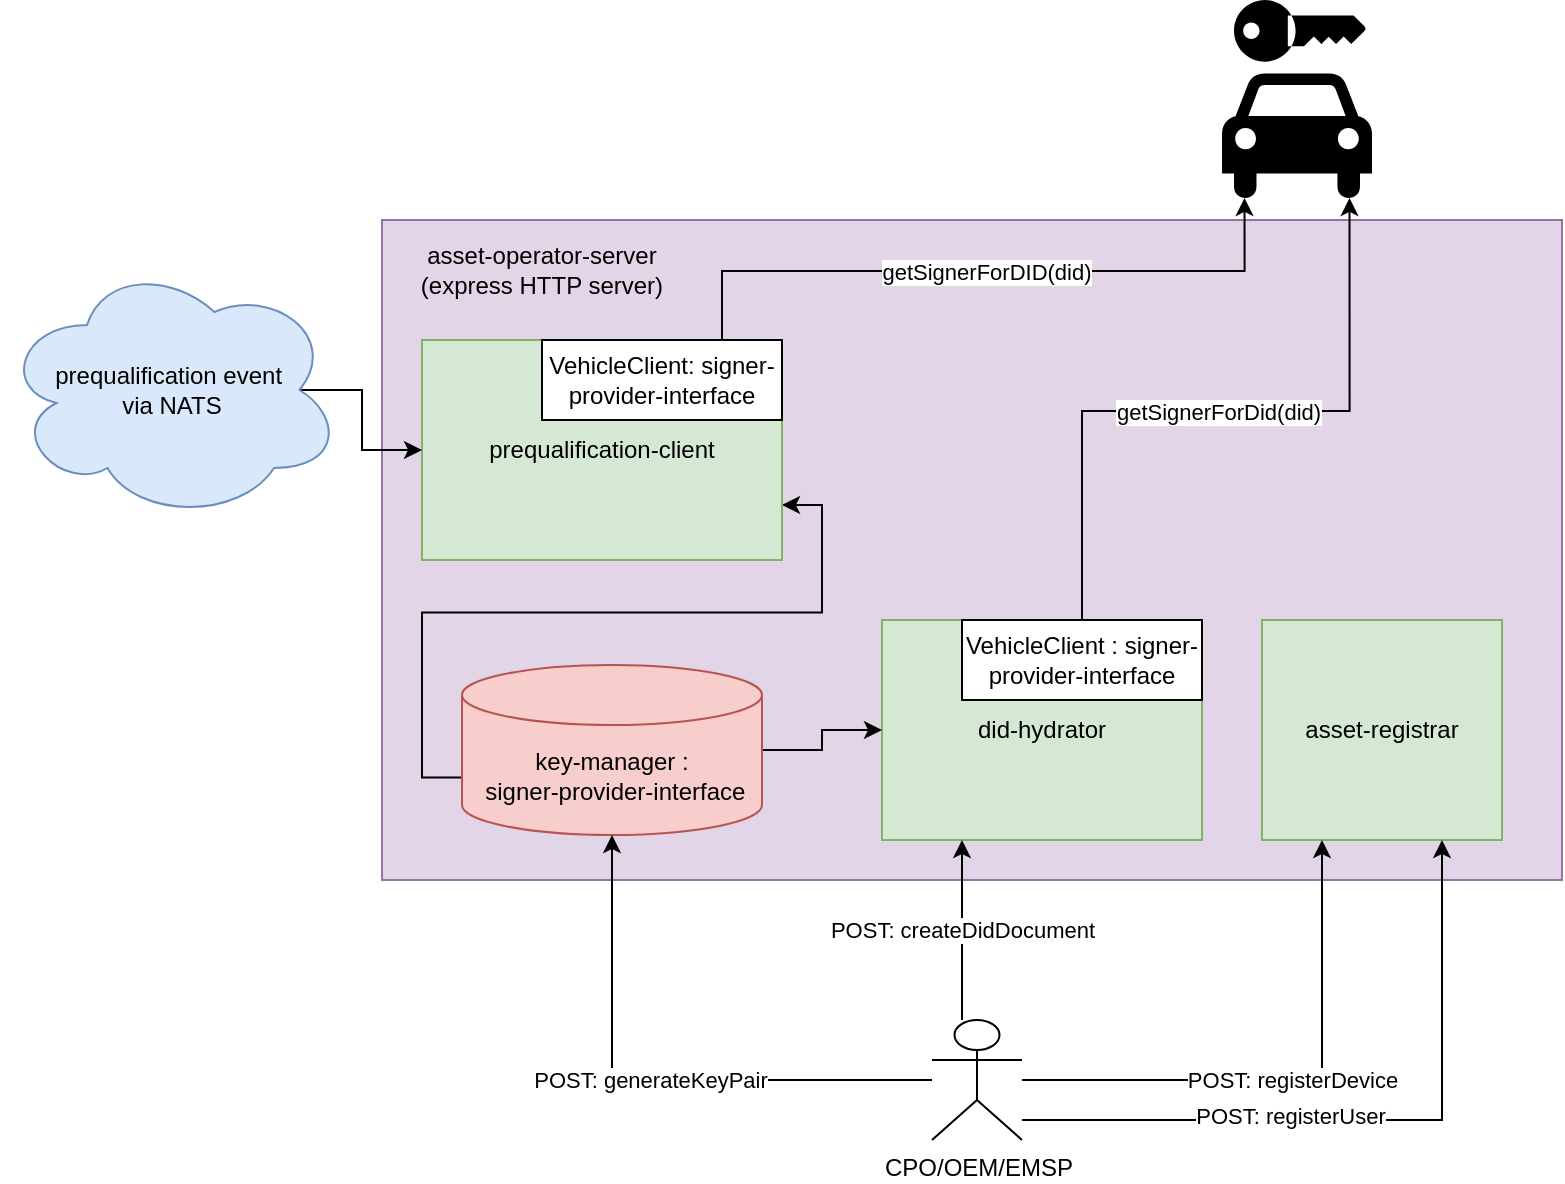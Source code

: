 <mxfile version="13.10.2"><diagram id="yGvaE43_NcQUKt1iMErg" name="Page-1"><mxGraphModel dx="1426" dy="807" grid="1" gridSize="10" guides="1" tooltips="1" connect="1" arrows="1" fold="1" page="1" pageScale="1" pageWidth="850" pageHeight="1100" math="0" shadow="0"><root><mxCell id="0"/><mxCell id="1" parent="0"/><mxCell id="cYk_yAAYVgcoVij9H97l-2" value="" style="rounded=0;whiteSpace=wrap;html=1;fillColor=#e1d5e7;strokeColor=#9673a6;" vertex="1" parent="1"><mxGeometry x="210" y="200" width="590" height="330" as="geometry"/></mxCell><mxCell id="cYk_yAAYVgcoVij9H97l-3" value="asset-operator-server&lt;br&gt;(express HTTP server)" style="text;html=1;strokeColor=none;fillColor=none;align=center;verticalAlign=middle;whiteSpace=wrap;rounded=0;dashed=1;" vertex="1" parent="1"><mxGeometry x="220" y="210" width="140" height="30" as="geometry"/></mxCell><mxCell id="cYk_yAAYVgcoVij9H97l-6" value="did-hydrator" style="rounded=0;whiteSpace=wrap;html=1;fillColor=#d5e8d4;strokeColor=#82b366;" vertex="1" parent="1"><mxGeometry x="460" y="400" width="160" height="110" as="geometry"/></mxCell><mxCell id="cYk_yAAYVgcoVij9H97l-25" style="edgeStyle=orthogonalEdgeStyle;rounded=0;orthogonalLoop=1;jettySize=auto;html=1;exitX=0;exitY=0;exitDx=0;exitDy=56.25;exitPerimeter=0;entryX=1;entryY=0.75;entryDx=0;entryDy=0;" edge="1" parent="1" source="cYk_yAAYVgcoVij9H97l-9" target="cYk_yAAYVgcoVij9H97l-14"><mxGeometry relative="1" as="geometry"/></mxCell><mxCell id="cYk_yAAYVgcoVij9H97l-38" style="edgeStyle=orthogonalEdgeStyle;rounded=0;orthogonalLoop=1;jettySize=auto;html=1;entryX=0;entryY=0.5;entryDx=0;entryDy=0;" edge="1" parent="1" source="cYk_yAAYVgcoVij9H97l-9" target="cYk_yAAYVgcoVij9H97l-6"><mxGeometry relative="1" as="geometry"/></mxCell><mxCell id="cYk_yAAYVgcoVij9H97l-9" value="&lt;span style=&quot;text-align: left&quot;&gt;key-manager :&lt;/span&gt;&lt;br style=&quot;text-align: left&quot;&gt;&lt;span style=&quot;text-align: left&quot;&gt;&amp;nbsp;signer-provider-interface&lt;/span&gt;" style="shape=cylinder3;whiteSpace=wrap;html=1;boundedLbl=1;backgroundOutline=1;size=15;fillColor=#f8cecc;strokeColor=#b85450;" vertex="1" parent="1"><mxGeometry x="250" y="422.5" width="150" height="85" as="geometry"/></mxCell><mxCell id="cYk_yAAYVgcoVij9H97l-11" value="asset-registrar" style="rounded=0;whiteSpace=wrap;html=1;spacingLeft=0;fillColor=#d5e8d4;strokeColor=#82b366;" vertex="1" parent="1"><mxGeometry x="650" y="400" width="120" height="110" as="geometry"/></mxCell><mxCell id="cYk_yAAYVgcoVij9H97l-31" value="getSignerForDid(did)" style="edgeStyle=orthogonalEdgeStyle;rounded=0;orthogonalLoop=1;jettySize=auto;html=1;exitX=0.5;exitY=0;exitDx=0;exitDy=0;entryX=0.85;entryY=0.98;entryDx=0;entryDy=0;entryPerimeter=0;" edge="1" parent="1" source="cYk_yAAYVgcoVij9H97l-13" target="cYk_yAAYVgcoVij9H97l-21"><mxGeometry relative="1" as="geometry"/></mxCell><mxCell id="cYk_yAAYVgcoVij9H97l-13" value="VehicleClient : signer-provider-interface" style="rounded=0;whiteSpace=wrap;html=1;" vertex="1" parent="1"><mxGeometry x="500" y="400" width="120" height="40" as="geometry"/></mxCell><mxCell id="cYk_yAAYVgcoVij9H97l-14" value="prequalification-client" style="rounded=0;whiteSpace=wrap;html=1;fillColor=#d5e8d4;strokeColor=#82b366;" vertex="1" parent="1"><mxGeometry x="230" y="260" width="180" height="110" as="geometry"/></mxCell><mxCell id="cYk_yAAYVgcoVij9H97l-23" value="getSignerForDID(did)" style="edgeStyle=orthogonalEdgeStyle;rounded=0;orthogonalLoop=1;jettySize=auto;html=1;exitX=0.75;exitY=0;exitDx=0;exitDy=0;entryX=0.15;entryY=0.98;entryDx=0;entryDy=0;entryPerimeter=0;" edge="1" parent="1" source="cYk_yAAYVgcoVij9H97l-17" target="cYk_yAAYVgcoVij9H97l-21"><mxGeometry relative="1" as="geometry"/></mxCell><mxCell id="cYk_yAAYVgcoVij9H97l-17" value="VehicleClient: signer-provider-interface" style="rounded=0;whiteSpace=wrap;html=1;" vertex="1" parent="1"><mxGeometry x="290" y="260" width="120" height="40" as="geometry"/></mxCell><mxCell id="cYk_yAAYVgcoVij9H97l-29" value="POST: generateKeyPair" style="edgeStyle=orthogonalEdgeStyle;rounded=0;orthogonalLoop=1;jettySize=auto;html=1;entryX=0.5;entryY=1;entryDx=0;entryDy=0;entryPerimeter=0;" edge="1" parent="1" source="cYk_yAAYVgcoVij9H97l-18" target="cYk_yAAYVgcoVij9H97l-9"><mxGeometry relative="1" as="geometry"/></mxCell><mxCell id="cYk_yAAYVgcoVij9H97l-34" value="POST: createDidDocument" style="edgeStyle=orthogonalEdgeStyle;rounded=0;orthogonalLoop=1;jettySize=auto;html=1;entryX=0.25;entryY=1;entryDx=0;entryDy=0;" edge="1" parent="1" source="cYk_yAAYVgcoVij9H97l-18" target="cYk_yAAYVgcoVij9H97l-6"><mxGeometry relative="1" as="geometry"><Array as="points"><mxPoint x="500" y="570"/><mxPoint x="500" y="570"/></Array></mxGeometry></mxCell><mxCell id="cYk_yAAYVgcoVij9H97l-35" value="POST: registerDevice" style="edgeStyle=orthogonalEdgeStyle;rounded=0;orthogonalLoop=1;jettySize=auto;html=1;entryX=0.25;entryY=1;entryDx=0;entryDy=0;" edge="1" parent="1" source="cYk_yAAYVgcoVij9H97l-18" target="cYk_yAAYVgcoVij9H97l-11"><mxGeometry relative="1" as="geometry"/></mxCell><mxCell id="cYk_yAAYVgcoVij9H97l-36" style="edgeStyle=orthogonalEdgeStyle;rounded=0;orthogonalLoop=1;jettySize=auto;html=1;entryX=0.75;entryY=1;entryDx=0;entryDy=0;" edge="1" parent="1" source="cYk_yAAYVgcoVij9H97l-18" target="cYk_yAAYVgcoVij9H97l-11"><mxGeometry relative="1" as="geometry"><Array as="points"><mxPoint x="740" y="650"/></Array></mxGeometry></mxCell><mxCell id="cYk_yAAYVgcoVij9H97l-37" value="POST: registerUser" style="edgeLabel;html=1;align=center;verticalAlign=middle;resizable=0;points=[];" vertex="1" connectable="0" parent="cYk_yAAYVgcoVij9H97l-36"><mxGeometry x="-0.235" y="2" relative="1" as="geometry"><mxPoint as="offset"/></mxGeometry></mxCell><mxCell id="cYk_yAAYVgcoVij9H97l-18" value="CPO/OEM/EMSP" style="shape=umlActor;verticalLabelPosition=bottom;verticalAlign=top;html=1;outlineConnect=0;gradientColor=none;align=center;" vertex="1" parent="1"><mxGeometry x="485" y="600" width="45" height="60" as="geometry"/></mxCell><mxCell id="cYk_yAAYVgcoVij9H97l-33" style="edgeStyle=orthogonalEdgeStyle;rounded=0;orthogonalLoop=1;jettySize=auto;html=1;exitX=0.875;exitY=0.5;exitDx=0;exitDy=0;exitPerimeter=0;entryX=0;entryY=0.5;entryDx=0;entryDy=0;" edge="1" parent="1" source="cYk_yAAYVgcoVij9H97l-20" target="cYk_yAAYVgcoVij9H97l-14"><mxGeometry relative="1" as="geometry"><Array as="points"><mxPoint x="200" y="285"/><mxPoint x="200" y="315"/></Array></mxGeometry></mxCell><mxCell id="cYk_yAAYVgcoVij9H97l-20" value="prequalification event&amp;nbsp;&lt;br&gt;&lt;div style=&quot;&quot;&gt;&lt;span&gt;via NATS&lt;/span&gt;&lt;/div&gt;" style="ellipse;shape=cloud;whiteSpace=wrap;html=1;align=center;fillColor=#dae8fc;strokeColor=#6c8ebf;" vertex="1" parent="1"><mxGeometry x="20" y="220" width="170" height="130" as="geometry"/></mxCell><mxCell id="cYk_yAAYVgcoVij9H97l-21" value="" style="shape=mxgraph.signs.travel.car_rental;html=1;pointerEvents=1;fillColor=#000000;strokeColor=none;verticalLabelPosition=bottom;verticalAlign=top;align=center;" vertex="1" parent="1"><mxGeometry x="630" y="90" width="75" height="101" as="geometry"/></mxCell></root></mxGraphModel></diagram></mxfile>